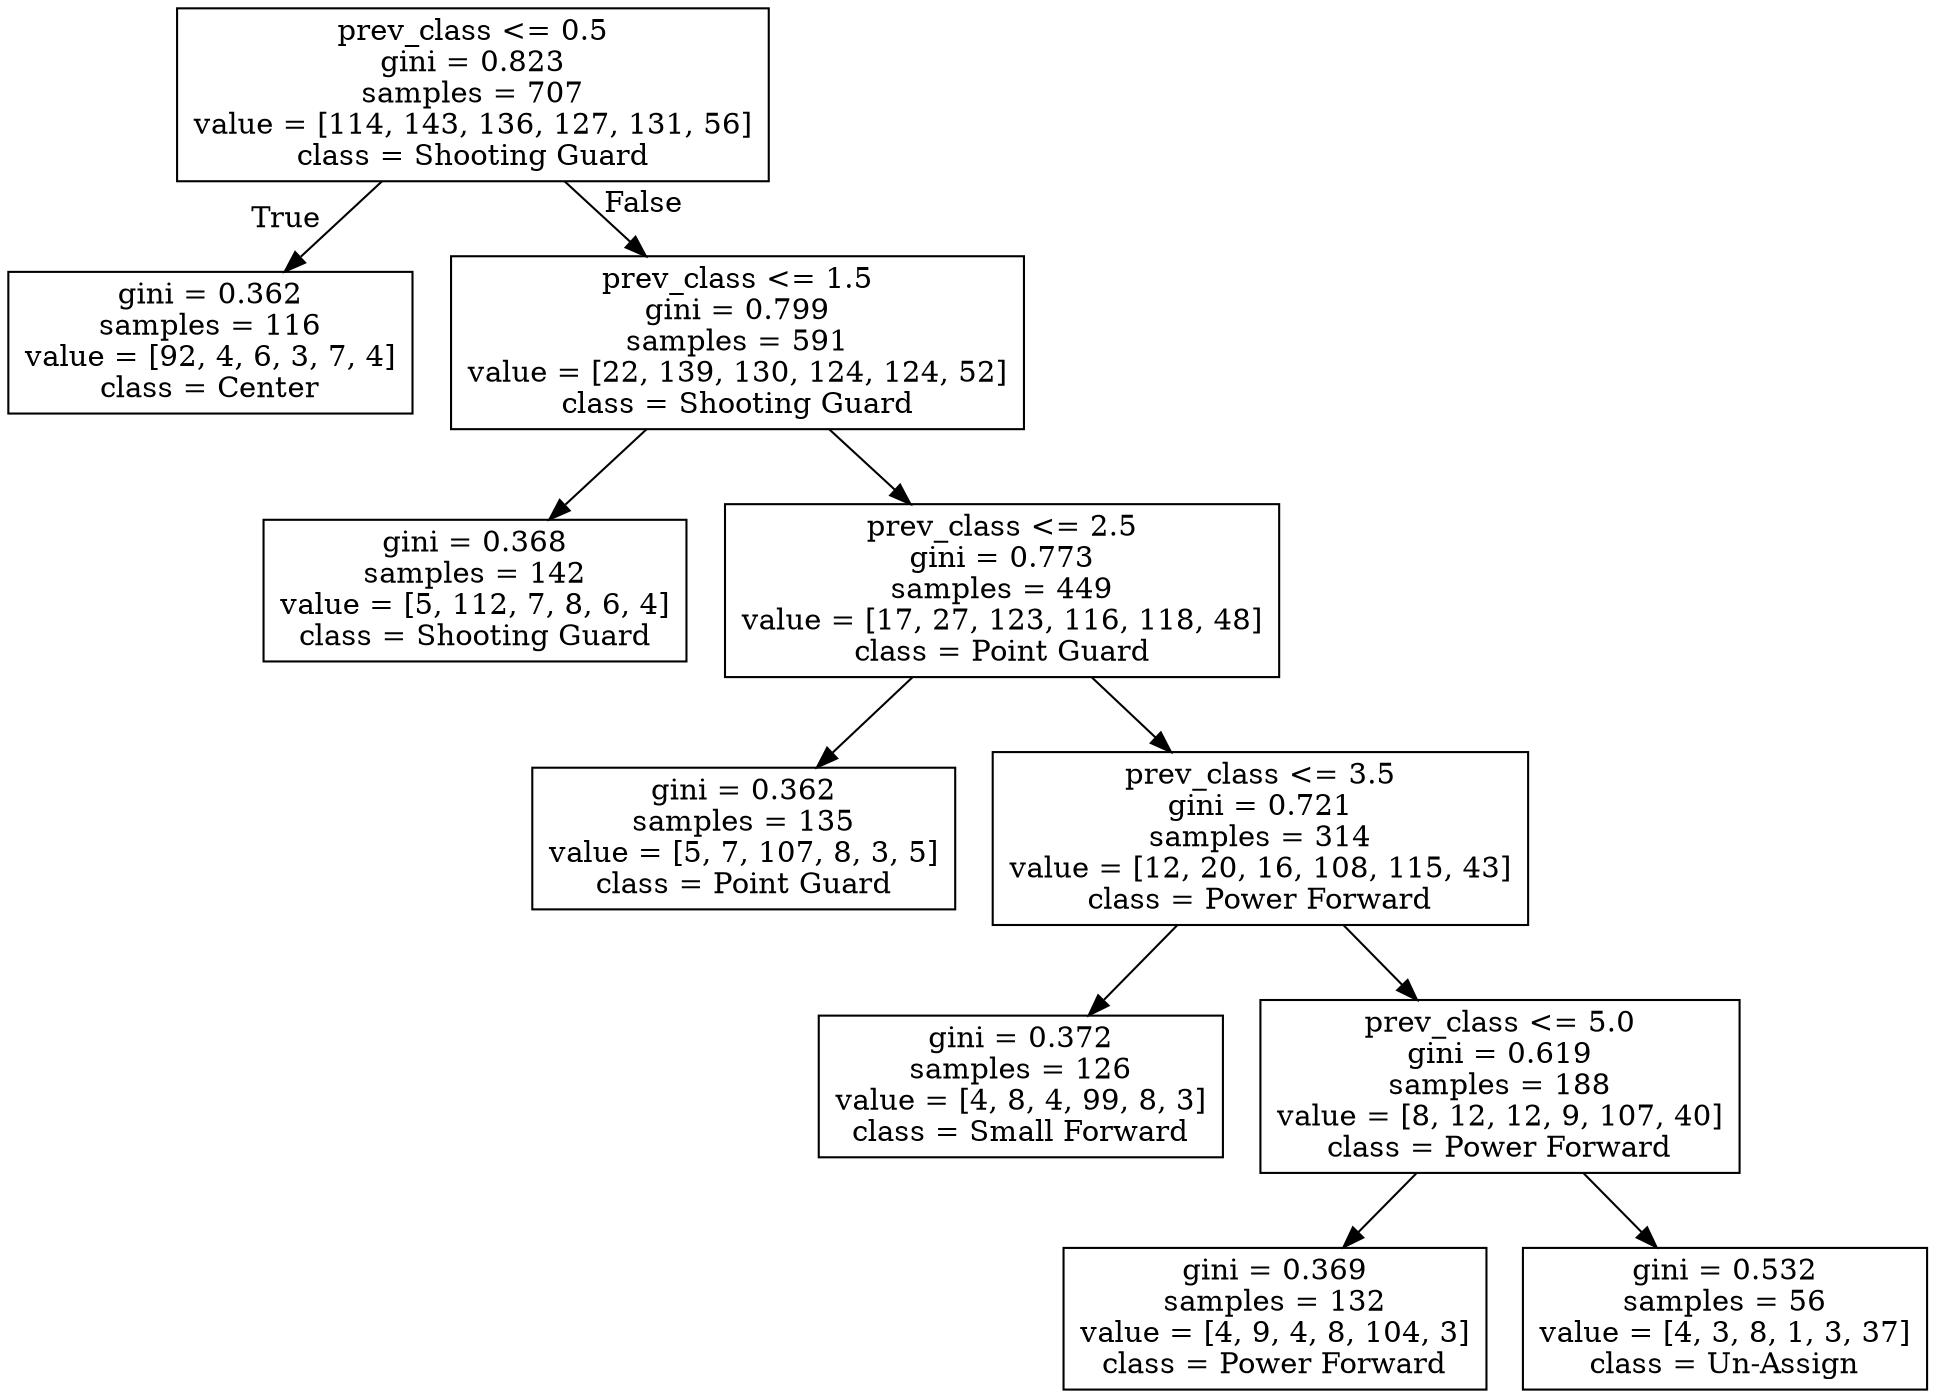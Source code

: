 digraph Tree {
node [shape=box] ;
0 [label="prev_class <= 0.5\ngini = 0.823\nsamples = 707\nvalue = [114, 143, 136, 127, 131, 56]\nclass = Shooting Guard"] ;
1 [label="gini = 0.362\nsamples = 116\nvalue = [92, 4, 6, 3, 7, 4]\nclass = Center"] ;
0 -> 1 [labeldistance=2.5, labelangle=45, headlabel="True"] ;
2 [label="prev_class <= 1.5\ngini = 0.799\nsamples = 591\nvalue = [22, 139, 130, 124, 124, 52]\nclass = Shooting Guard"] ;
0 -> 2 [labeldistance=2.5, labelangle=-45, headlabel="False"] ;
3 [label="gini = 0.368\nsamples = 142\nvalue = [5, 112, 7, 8, 6, 4]\nclass = Shooting Guard"] ;
2 -> 3 ;
4 [label="prev_class <= 2.5\ngini = 0.773\nsamples = 449\nvalue = [17, 27, 123, 116, 118, 48]\nclass = Point Guard"] ;
2 -> 4 ;
5 [label="gini = 0.362\nsamples = 135\nvalue = [5, 7, 107, 8, 3, 5]\nclass = Point Guard"] ;
4 -> 5 ;
6 [label="prev_class <= 3.5\ngini = 0.721\nsamples = 314\nvalue = [12, 20, 16, 108, 115, 43]\nclass = Power Forward"] ;
4 -> 6 ;
7 [label="gini = 0.372\nsamples = 126\nvalue = [4, 8, 4, 99, 8, 3]\nclass = Small Forward"] ;
6 -> 7 ;
8 [label="prev_class <= 5.0\ngini = 0.619\nsamples = 188\nvalue = [8, 12, 12, 9, 107, 40]\nclass = Power Forward"] ;
6 -> 8 ;
9 [label="gini = 0.369\nsamples = 132\nvalue = [4, 9, 4, 8, 104, 3]\nclass = Power Forward"] ;
8 -> 9 ;
10 [label="gini = 0.532\nsamples = 56\nvalue = [4, 3, 8, 1, 3, 37]\nclass = Un-Assign"] ;
8 -> 10 ;
}